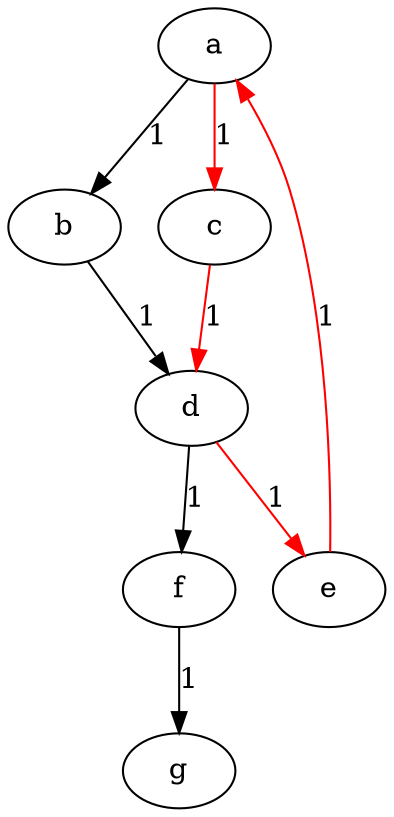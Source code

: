 digraph G {
	a -> b [label="1"];
	a -> c [label="1"] [color=red];
	b -> d [label="1"];
	c -> d [label="1"] [color=red];
	d -> e [label="1"] [color=red];
	d -> f [label="1"];
	e -> a [label="1"] [color=red];
	f -> g [label="1"];
}